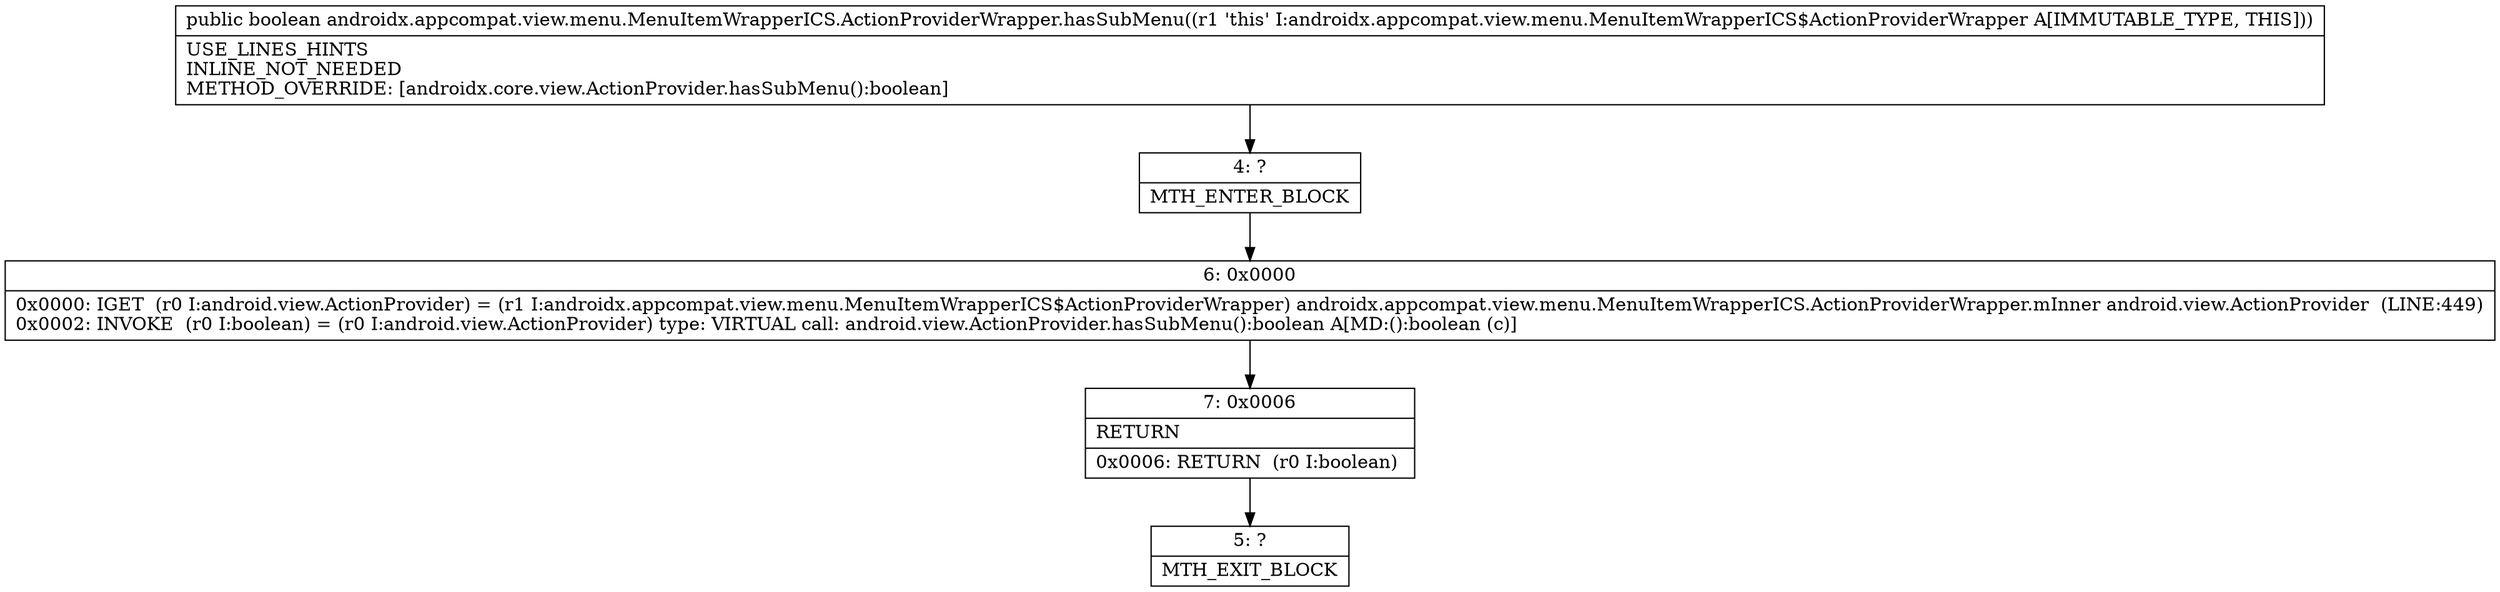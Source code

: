 digraph "CFG forandroidx.appcompat.view.menu.MenuItemWrapperICS.ActionProviderWrapper.hasSubMenu()Z" {
Node_4 [shape=record,label="{4\:\ ?|MTH_ENTER_BLOCK\l}"];
Node_6 [shape=record,label="{6\:\ 0x0000|0x0000: IGET  (r0 I:android.view.ActionProvider) = (r1 I:androidx.appcompat.view.menu.MenuItemWrapperICS$ActionProviderWrapper) androidx.appcompat.view.menu.MenuItemWrapperICS.ActionProviderWrapper.mInner android.view.ActionProvider  (LINE:449)\l0x0002: INVOKE  (r0 I:boolean) = (r0 I:android.view.ActionProvider) type: VIRTUAL call: android.view.ActionProvider.hasSubMenu():boolean A[MD:():boolean (c)]\l}"];
Node_7 [shape=record,label="{7\:\ 0x0006|RETURN\l|0x0006: RETURN  (r0 I:boolean) \l}"];
Node_5 [shape=record,label="{5\:\ ?|MTH_EXIT_BLOCK\l}"];
MethodNode[shape=record,label="{public boolean androidx.appcompat.view.menu.MenuItemWrapperICS.ActionProviderWrapper.hasSubMenu((r1 'this' I:androidx.appcompat.view.menu.MenuItemWrapperICS$ActionProviderWrapper A[IMMUTABLE_TYPE, THIS]))  | USE_LINES_HINTS\lINLINE_NOT_NEEDED\lMETHOD_OVERRIDE: [androidx.core.view.ActionProvider.hasSubMenu():boolean]\l}"];
MethodNode -> Node_4;Node_4 -> Node_6;
Node_6 -> Node_7;
Node_7 -> Node_5;
}

